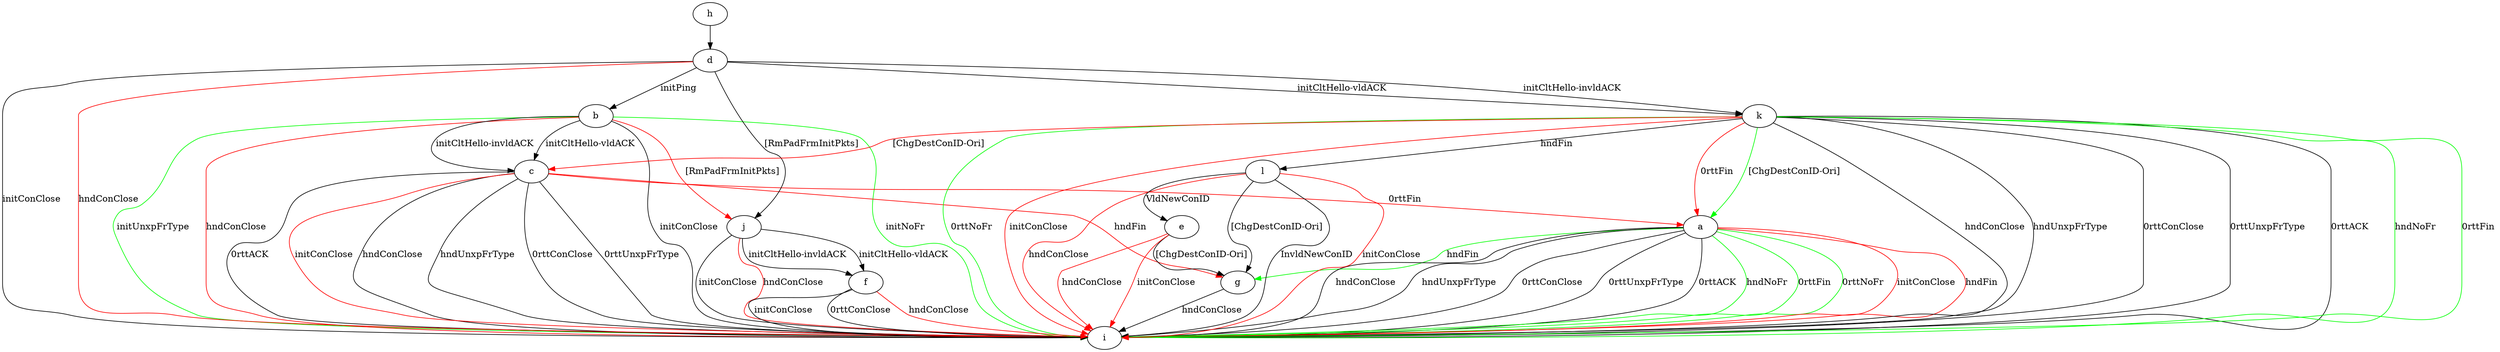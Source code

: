 digraph "" {
	a -> g	[key=0,
		color=green,
		label="hndFin "];
	a -> i	[key=0,
		label="hndConClose "];
	a -> i	[key=1,
		label="hndUnxpFrType "];
	a -> i	[key=2,
		label="0rttConClose "];
	a -> i	[key=3,
		label="0rttUnxpFrType "];
	a -> i	[key=4,
		label="0rttACK "];
	a -> i	[key=5,
		color=green,
		label="hndNoFr "];
	a -> i	[key=6,
		color=green,
		label="0rttFin "];
	a -> i	[key=7,
		color=green,
		label="0rttNoFr "];
	a -> i	[key=8,
		color=red,
		label="initConClose "];
	a -> i	[key=9,
		color=red,
		label="hndFin "];
	b -> c	[key=0,
		label="initCltHello-vldACK "];
	b -> c	[key=1,
		label="initCltHello-invldACK "];
	b -> i	[key=0,
		label="initConClose "];
	b -> i	[key=1,
		color=green,
		label="initNoFr "];
	b -> i	[key=2,
		color=green,
		label="initUnxpFrType "];
	b -> i	[key=3,
		color=red,
		label="hndConClose "];
	b -> j	[key=0,
		color=red,
		label="[RmPadFrmInitPkts] "];
	c -> a	[key=0,
		color=red,
		label="0rttFin "];
	c -> g	[key=0,
		color=red,
		label="hndFin "];
	c -> i	[key=0,
		label="hndConClose "];
	c -> i	[key=1,
		label="hndUnxpFrType "];
	c -> i	[key=2,
		label="0rttConClose "];
	c -> i	[key=3,
		label="0rttUnxpFrType "];
	c -> i	[key=4,
		label="0rttACK "];
	c -> i	[key=5,
		color=red,
		label="initConClose "];
	d -> b	[key=0,
		label="initPing "];
	d -> i	[key=0,
		label="initConClose "];
	d -> i	[key=1,
		color=red,
		label="hndConClose "];
	d -> j	[key=0,
		label="[RmPadFrmInitPkts] "];
	d -> k	[key=0,
		label="initCltHello-vldACK "];
	d -> k	[key=1,
		label="initCltHello-invldACK "];
	e -> g	[key=0,
		label="[ChgDestConID-Ori] "];
	e -> i	[key=0,
		color=red,
		label="initConClose "];
	e -> i	[key=1,
		color=red,
		label="hndConClose "];
	f -> i	[key=0,
		label="initConClose "];
	f -> i	[key=1,
		label="0rttConClose "];
	f -> i	[key=2,
		color=red,
		label="hndConClose "];
	g -> i	[key=0,
		label="hndConClose "];
	h -> d	[key=0];
	j -> f	[key=0,
		label="initCltHello-vldACK "];
	j -> f	[key=1,
		label="initCltHello-invldACK "];
	j -> i	[key=0,
		label="initConClose "];
	j -> i	[key=1,
		color=red,
		label="hndConClose "];
	k -> a	[key=0,
		color=green,
		label="[ChgDestConID-Ori] "];
	k -> a	[key=1,
		color=red,
		label="0rttFin "];
	k -> c	[key=0,
		color=red,
		label="[ChgDestConID-Ori] "];
	k -> i	[key=0,
		label="hndConClose "];
	k -> i	[key=1,
		label="hndUnxpFrType "];
	k -> i	[key=2,
		label="0rttConClose "];
	k -> i	[key=3,
		label="0rttUnxpFrType "];
	k -> i	[key=4,
		label="0rttACK "];
	k -> i	[key=5,
		color=green,
		label="hndNoFr "];
	k -> i	[key=6,
		color=green,
		label="0rttFin "];
	k -> i	[key=7,
		color=green,
		label="0rttNoFr "];
	k -> i	[key=8,
		color=red,
		label="initConClose "];
	k -> l	[key=0,
		label="hndFin "];
	l -> e	[key=0,
		label="VldNewConID "];
	l -> g	[key=0,
		label="[ChgDestConID-Ori] "];
	l -> i	[key=0,
		label="InvldNewConID "];
	l -> i	[key=1,
		color=red,
		label="initConClose "];
	l -> i	[key=2,
		color=red,
		label="hndConClose "];
}
